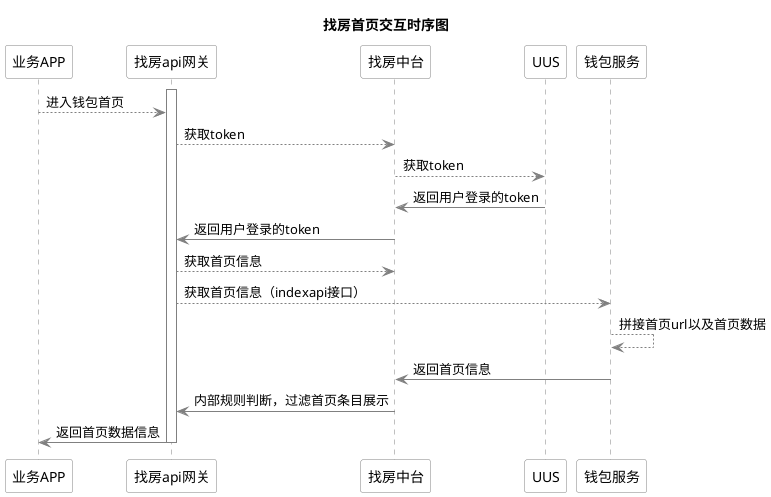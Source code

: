 @startuml
skinparam backgroundColor #FFFFFF
skinparam sequence {
	ArrowColor gray
	ParticipantBorderColor gray
	ParticipantBackgroundColor gray
	ActorBackgroundColor gray
	ActorFontColor #f0f0f0
	LifeLineBorderColor gray
    LifeLineBackgroundColor gray

}

title 找房首页交互时序图
participant 业务APP #FFFFFF
participant 找房api网关 #FFFFFF
participant 找房中台 #FFFFFF
participant UUS #FFFFFF
participant 钱包服务 #FFFFFF



activate 找房api网关 #FFFFFF
业务APP-->找房api网关: 进入钱包首页
找房api网关-->找房中台: 获取token
找房中台-->UUS: 获取token

UUS->找房中台: 返回用户登录的token
找房中台->找房api网关: 返回用户登录的token

找房api网关-->找房中台: 获取首页信息
找房api网关-->钱包服务: 获取首页信息（indexapi接口）
钱包服务-->钱包服务: 拼接首页url以及首页数据
钱包服务->找房中台: 返回首页信息

找房中台->找房api网关: 内部规则判断，过滤首页条目展示

找房api网关->业务APP: 返回首页数据信息


deactivate "找房api网关"




@enduml